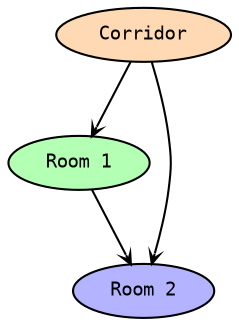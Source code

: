digraph "multiple_rooms" {
corridor [ label="Corridor", fontsize=9, id="corridor", fontname="monospace", width=.6, height=.3, style=filled, fillcolor="0.083,0.3,1" ];
room1 [ label="Room 1", fontsize=9, id="room1", fontname="monospace", width=.6, height=.3, style=filled, fillcolor="0.333,0.3,1" ];
room2 [ label="Room 2", fontsize=9, id="room2", fontname="monospace", width=.6, height=.3, style=filled, fillcolor="0.666,0.3,1" ];
corridor -> room1 [arrowhead="vee", arrowsize=0.5];
corridor -> room2 [arrowhead="vee", arrowsize=0.5];
room1 -> room2 [arrowhead="vee", arrowsize=0.5];
}